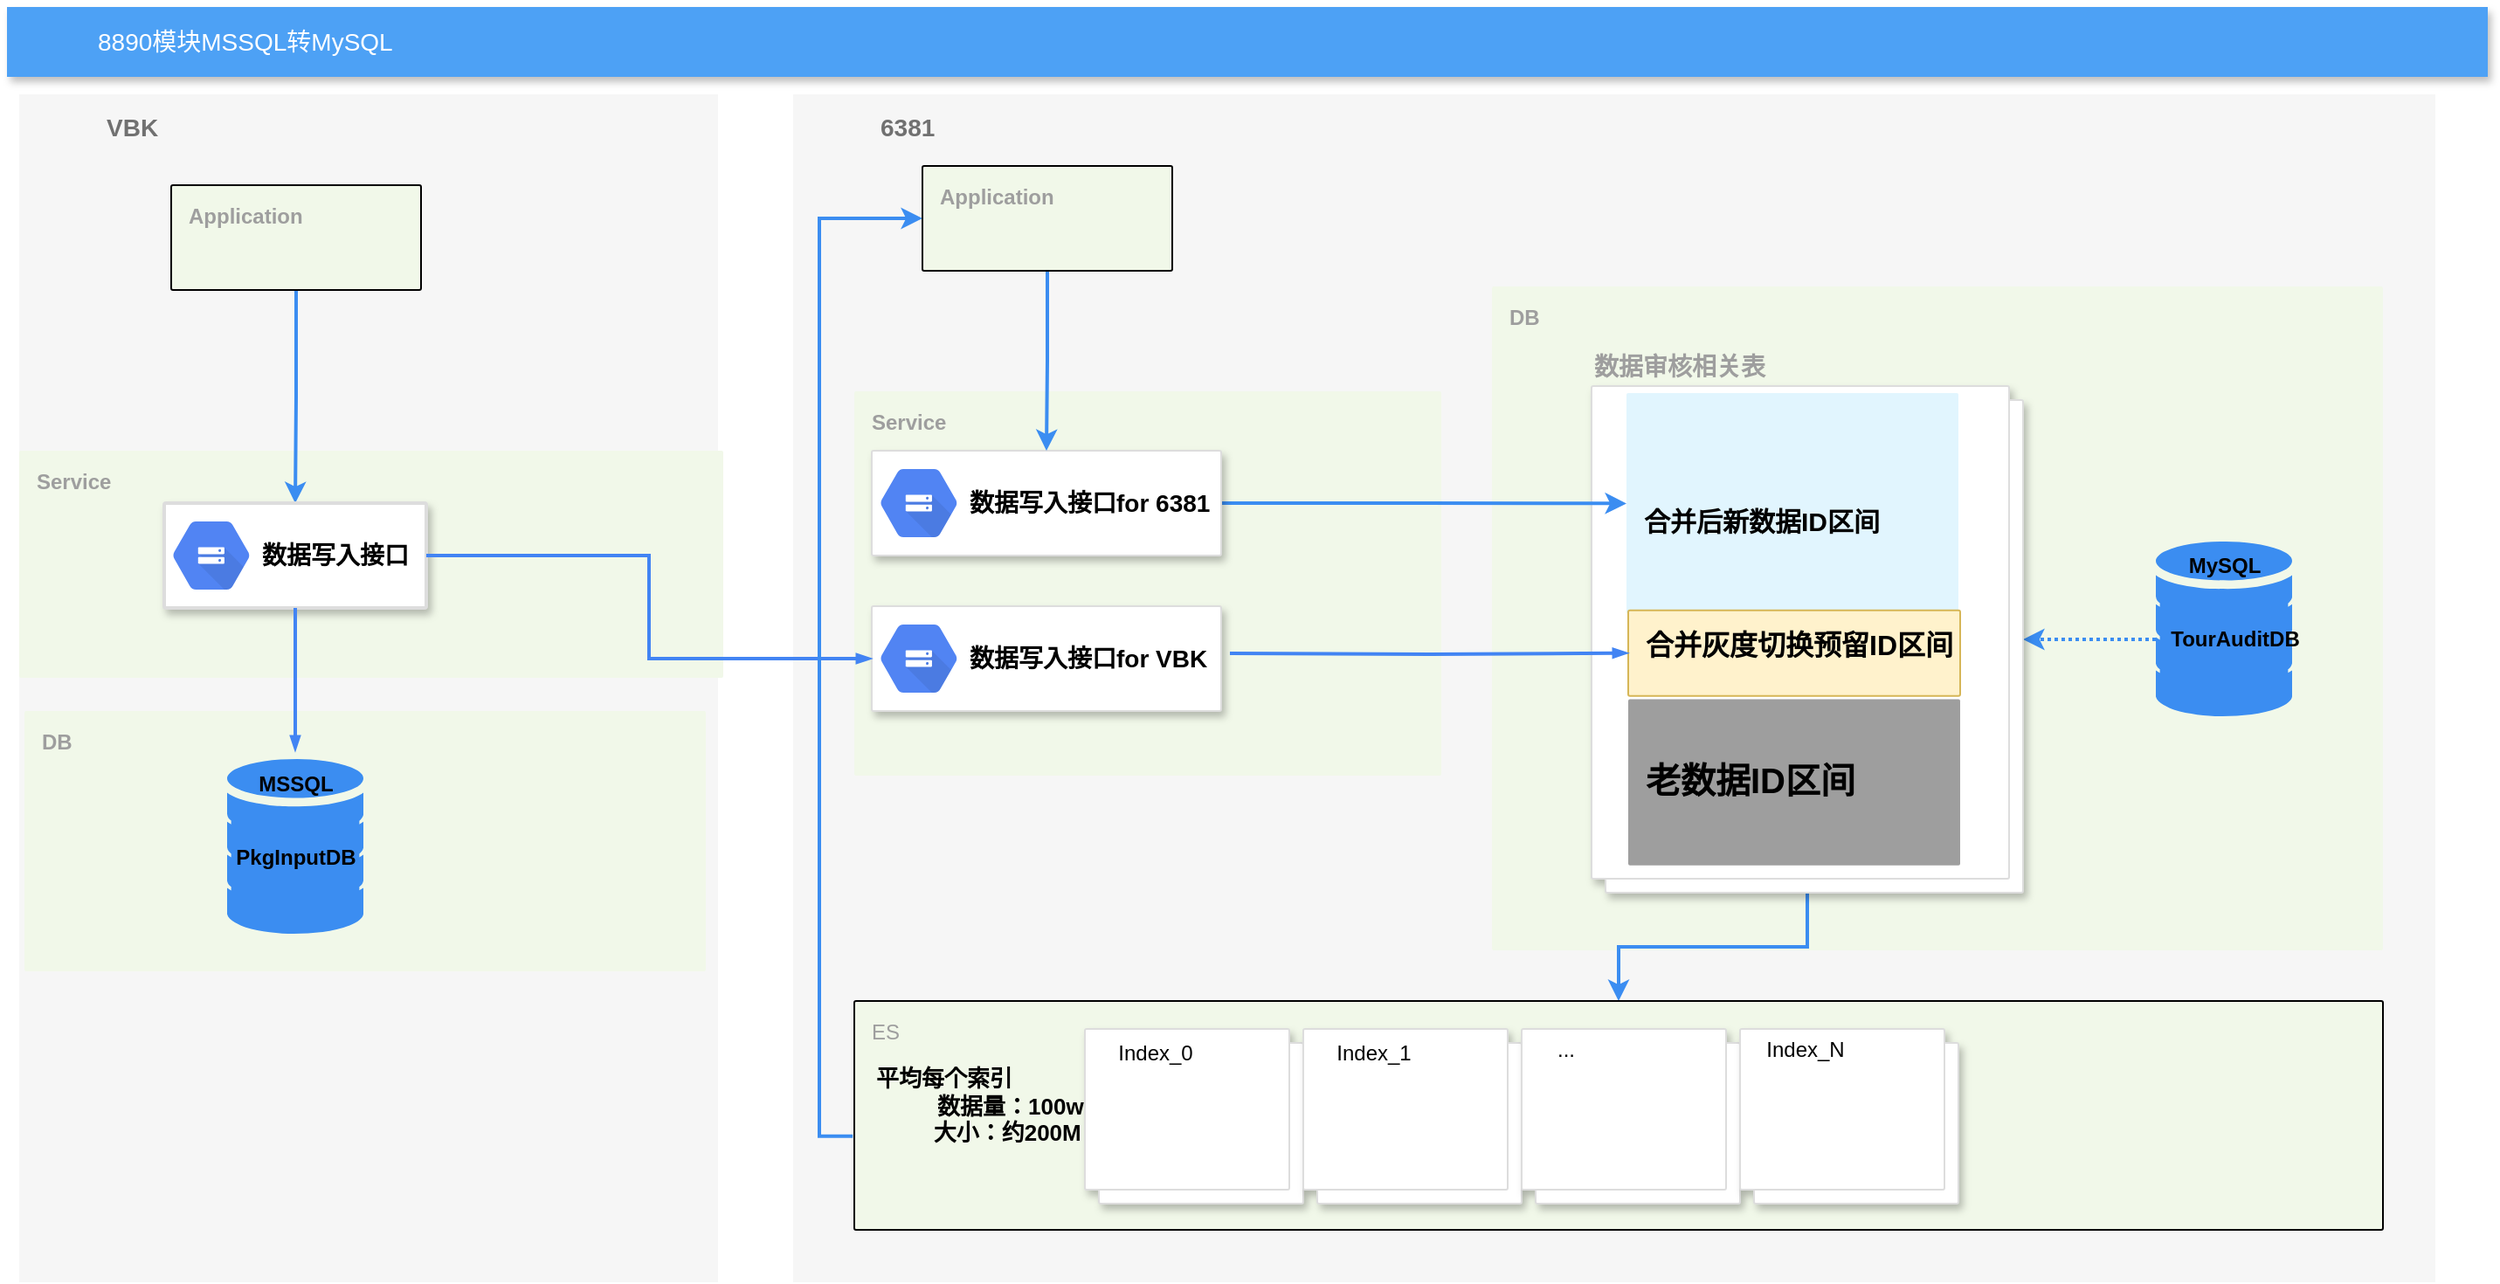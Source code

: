 <mxfile version="10.8.0" type="github"><diagram id="f106602c-feb2-e66a-4537-3a34d633f6aa" name="Page-1"><mxGraphModel dx="1649" dy="979" grid="1" gridSize="10" guides="1" tooltips="1" connect="1" arrows="1" fold="1" page="1" pageScale="1" pageWidth="1169" pageHeight="827" background="#ffffff" math="0" shadow="0"><root><mxCell id="0"/><mxCell id="1" parent="0"/><mxCell id="BsMbZYrYze9nd-9AnuXh-729" value="&lt;b&gt;VBK&amp;nbsp;&lt;/b&gt;" style="fillColor=#F6F6F6;strokeColor=none;shadow=0;gradientColor=none;fontSize=14;align=left;spacing=10;fontColor=#717171;9E9E9E;verticalAlign=top;spacingTop=-4;fontStyle=0;spacingLeft=40;html=1;" parent="1" vertex="1"><mxGeometry x="157" y="120" width="400" height="680" as="geometry"/></mxCell><mxCell id="BsMbZYrYze9nd-9AnuXh-773" value="&lt;b&gt;Service&lt;/b&gt;" style="points=[[0,0,0],[0.25,0,0],[0.5,0,0],[0.75,0,0],[1,0,0],[1,0.25,0],[1,0.5,0],[1,0.75,0],[1,1,0],[0.75,1,0],[0.5,1,0],[0.25,1,0],[0,1,0],[0,0.75,0],[0,0.5,0],[0,0.25,0]];rounded=1;absoluteArcSize=1;arcSize=2;html=1;strokeColor=none;gradientColor=none;shadow=0;dashed=0;fontSize=12;fontColor=#9E9E9E;align=left;verticalAlign=top;spacing=10;spacingTop=-4;fillColor=#F1F8E9;" parent="1" vertex="1"><mxGeometry x="157" y="324" width="403" height="130" as="geometry"/></mxCell><mxCell id="BsMbZYrYze9nd-9AnuXh-772" value="&lt;b&gt;DB&lt;/b&gt;" style="points=[[0,0,0],[0.25,0,0],[0.5,0,0],[0.75,0,0],[1,0,0],[1,0.25,0],[1,0.5,0],[1,0.75,0],[1,1,0],[0.75,1,0],[0.5,1,0],[0.25,1,0],[0,1,0],[0,0.75,0],[0,0.5,0],[0,0.25,0]];rounded=1;absoluteArcSize=1;arcSize=2;html=1;strokeColor=none;gradientColor=none;shadow=0;dashed=0;fontSize=12;fontColor=#9E9E9E;align=left;verticalAlign=top;spacing=10;spacingTop=-4;fillColor=#F1F8E9;" parent="1" vertex="1"><mxGeometry x="160" y="473" width="390" height="149" as="geometry"/></mxCell><mxCell id="14" value="&lt;b&gt;6381&amp;nbsp;&lt;/b&gt;" style="fillColor=#F6F6F6;strokeColor=none;shadow=0;gradientColor=none;fontSize=14;align=left;spacing=10;fontColor=#717171;9E9E9E;verticalAlign=top;spacingTop=-4;fontStyle=0;spacingLeft=40;html=1;" parent="1" vertex="1"><mxGeometry x="600" y="120" width="940" height="680" as="geometry"/></mxCell><mxCell id="BsMbZYrYze9nd-9AnuXh-765" value="&lt;b&gt;Service&lt;/b&gt;" style="points=[[0,0,0],[0.25,0,0],[0.5,0,0],[0.75,0,0],[1,0,0],[1,0.25,0],[1,0.5,0],[1,0.75,0],[1,1,0],[0.75,1,0],[0.5,1,0],[0.25,1,0],[0,1,0],[0,0.75,0],[0,0.5,0],[0,0.25,0]];rounded=1;absoluteArcSize=1;arcSize=2;html=1;strokeColor=none;gradientColor=none;shadow=0;dashed=0;fontSize=12;fontColor=#9E9E9E;align=left;verticalAlign=top;spacing=10;spacingTop=-4;fillColor=#F1F8E9;" parent="1" vertex="1"><mxGeometry x="635" y="290" width="336" height="220" as="geometry"/></mxCell><mxCell id="BsMbZYrYze9nd-9AnuXh-774" style="edgeStyle=orthogonalEdgeStyle;rounded=0;orthogonalLoop=1;jettySize=auto;html=1;strokeColor=#3B8DF1;strokeWidth=2;fontColor=#000000;" parent="1" source="BsMbZYrYze9nd-9AnuXh-751" target="BsMbZYrYze9nd-9AnuXh-749" edge="1"><mxGeometry relative="1" as="geometry"/></mxCell><mxCell id="BsMbZYrYze9nd-9AnuXh-751" value="&lt;b&gt;Application&lt;/b&gt;" style="points=[[0,0,0],[0.25,0,0],[0.5,0,0],[0.75,0,0],[1,0,0],[1,0.25,0],[1,0.5,0],[1,0.75,0],[1,1,0],[0.75,1,0],[0.5,1,0],[0.25,1,0],[0,1,0],[0,0.75,0],[0,0.5,0],[0,0.25,0]];rounded=1;absoluteArcSize=1;arcSize=2;html=1;strokeColor=#000000;gradientColor=none;shadow=0;dashed=0;fontSize=12;fontColor=#9E9E9E;align=left;verticalAlign=top;spacing=10;spacingTop=-4;fillColor=#F1F8E9;" parent="1" vertex="1"><mxGeometry x="244" y="172" width="143" height="60" as="geometry"/></mxCell><mxCell id="BsMbZYrYze9nd-9AnuXh-736" value="&lt;b&gt;DB&lt;/b&gt;" style="points=[[0,0,0],[0.25,0,0],[0.5,0,0],[0.75,0,0],[1,0,0],[1,0.25,0],[1,0.5,0],[1,0.75,0],[1,1,0],[0.75,1,0],[0.5,1,0],[0.25,1,0],[0,1,0],[0,0.75,0],[0,0.5,0],[0,0.25,0]];rounded=1;absoluteArcSize=1;arcSize=2;html=1;strokeColor=none;gradientColor=none;shadow=0;dashed=0;fontSize=12;fontColor=#9E9E9E;align=left;verticalAlign=top;spacing=10;spacingTop=-4;fillColor=#F1F8E9;" parent="1" vertex="1"><mxGeometry x="1000" y="230" width="510" height="380" as="geometry"/></mxCell><mxCell id="2" value="8890模块MSSQL转MySQL" style="fillColor=#4DA1F5;strokeColor=none;shadow=1;gradientColor=none;fontSize=14;align=left;spacingLeft=50;fontColor=#ffffff;html=1;" parent="1" vertex="1"><mxGeometry x="150" y="70" width="1420" height="40" as="geometry"/></mxCell><mxCell id="727" style="edgeStyle=orthogonalEdgeStyle;rounded=0;html=1;labelBackgroundColor=none;startFill=1;startSize=4;endArrow=blockThin;endFill=1;endSize=4;jettySize=auto;orthogonalLoop=1;strokeColor=#4284F3;strokeWidth=2;fontSize=12;fontColor=#000000;align=center;dashed=0;" parent="1" edge="1"><mxGeometry relative="1" as="geometry"><mxPoint x="794.5" y="290" as="sourcePoint"/></mxGeometry></mxCell><mxCell id="726" style="edgeStyle=orthogonalEdgeStyle;rounded=0;html=1;labelBackgroundColor=none;startFill=1;startSize=4;endArrow=blockThin;endFill=1;endSize=4;jettySize=auto;orthogonalLoop=1;strokeColor=#4284F3;strokeWidth=2;fontSize=12;fontColor=#000000;align=center;dashed=0;" parent="1" edge="1"><mxGeometry relative="1" as="geometry"><mxPoint x="794.5" y="200" as="sourcePoint"/></mxGeometry></mxCell><mxCell id="729" style="edgeStyle=orthogonalEdgeStyle;rounded=0;html=1;labelBackgroundColor=none;startFill=1;startSize=4;endArrow=blockThin;endFill=1;endSize=4;jettySize=auto;orthogonalLoop=1;strokeColor=#4284F3;strokeWidth=2;fontSize=12;fontColor=#000000;align=center;dashed=0;" parent="1" edge="1"><mxGeometry relative="1" as="geometry"><Array as="points"><mxPoint x="824.5" y="200"/><mxPoint x="824.5" y="384"/></Array><mxPoint x="794.5" y="200" as="sourcePoint"/></mxGeometry></mxCell><mxCell id="710" value="" style="strokeColor=#dddddd;fillColor=#ffffff;shadow=1;strokeWidth=1;rounded=1;absoluteArcSize=1;arcSize=2;fontSize=10;fontColor=#9E9E9E;align=center;html=1;" parent="1" vertex="1"><mxGeometry x="645" y="413" width="200" height="60" as="geometry"/></mxCell><mxCell id="711" value="&lt;font color=&quot;#000000&quot; size=&quot;1&quot;&gt;&lt;b style=&quot;font-size: 14px&quot;&gt;数据写入接口for VBK&lt;/b&gt;&lt;/font&gt;" style="dashed=0;connectable=0;html=1;fillColor=#5184F3;strokeColor=none;shape=mxgraph.gcp2.cloud_storage;part=1;labelPosition=right;verticalLabelPosition=middle;align=left;verticalAlign=middle;spacingLeft=5;fontColor=#999999;fontSize=12;" parent="710" vertex="1"><mxGeometry y="0.5" width="44" height="39" relative="1" as="geometry"><mxPoint x="5" y="-19.5" as="offset"/></mxGeometry></mxCell><mxCell id="BsMbZYrYze9nd-9AnuXh-731" value="&lt;b&gt;MSSQL&lt;/b&gt;" style="html=1;aspect=fixed;strokeColor=none;shadow=0;align=center;verticalAlign=top;fillColor=#3B8DF1;shape=mxgraph.gcp2.database_2" parent="1" vertex="1"><mxGeometry x="276" y="500.5" width="78" height="100" as="geometry"/></mxCell><mxCell id="BsMbZYrYze9nd-9AnuXh-732" value="&lt;b&gt;PkgInputDB&lt;/b&gt;" style="text;html=1;resizable=0;autosize=1;align=center;verticalAlign=middle;points=[];fillColor=none;strokeColor=none;rounded=0;" parent="1" vertex="1"><mxGeometry x="274.5" y="546.5" width="80" height="20" as="geometry"/></mxCell><mxCell id="BsMbZYrYze9nd-9AnuXh-733" value="&lt;b&gt;MySQL&lt;/b&gt;" style="html=1;aspect=fixed;strokeColor=none;shadow=0;align=center;verticalAlign=top;fillColor=#3B8DF1;shape=mxgraph.gcp2.database_2" parent="1" vertex="1"><mxGeometry x="1380" y="376" width="78" height="100" as="geometry"/></mxCell><mxCell id="BsMbZYrYze9nd-9AnuXh-771" value="" style="edgeStyle=orthogonalEdgeStyle;rounded=0;orthogonalLoop=1;jettySize=auto;html=1;strokeColor=#3B8DF1;strokeWidth=2;fontColor=#000000;dashed=1;dashPattern=1 1;" parent="1" source="BsMbZYrYze9nd-9AnuXh-734" target="BsMbZYrYze9nd-9AnuXh-744" edge="1"><mxGeometry relative="1" as="geometry"/></mxCell><mxCell id="BsMbZYrYze9nd-9AnuXh-734" value="&lt;b&gt;TourAuditDB&lt;/b&gt;" style="text;html=1;resizable=0;autosize=1;align=center;verticalAlign=middle;points=[];fillColor=none;strokeColor=none;rounded=0;" parent="1" vertex="1"><mxGeometry x="1380" y="422" width="90" height="20" as="geometry"/></mxCell><mxCell id="BsMbZYrYze9nd-9AnuXh-789" style="edgeStyle=orthogonalEdgeStyle;rounded=0;orthogonalLoop=1;jettySize=auto;html=1;strokeColor=#3B8DF1;strokeWidth=2;fontSize=14;fontColor=#9E9E9E;exitX=0.5;exitY=1;exitDx=0;exitDy=0;" parent="1" source="BsMbZYrYze9nd-9AnuXh-744" target="BsMbZYrYze9nd-9AnuXh-739" edge="1"><mxGeometry relative="1" as="geometry"/></mxCell><mxCell id="BsMbZYrYze9nd-9AnuXh-739" value="ES" style="points=[[0,0,0],[0.25,0,0],[0.5,0,0],[0.75,0,0],[1,0,0],[1,0.25,0],[1,0.5,0],[1,0.75,0],[1,1,0],[0.75,1,0],[0.5,1,0],[0.25,1,0],[0,1,0],[0,0.75,0],[0,0.5,0],[0,0.25,0]];rounded=1;absoluteArcSize=1;arcSize=2;html=1;strokeColor=#000000;gradientColor=none;shadow=0;dashed=0;fontSize=12;fontColor=#9E9E9E;align=left;verticalAlign=top;spacing=10;spacingTop=-4;fillColor=#F1F8E9;" parent="1" vertex="1"><mxGeometry x="635" y="639" width="875" height="131" as="geometry"/></mxCell><mxCell id="BsMbZYrYze9nd-9AnuXh-744" value="" style="shape=mxgraph.gcp2.doubleRect;strokeColor=#dddddd;fillColor=#ffffff;shadow=1;strokeWidth=1;" parent="1" vertex="1"><mxGeometry x="1057" y="287" width="247" height="290" as="geometry"/></mxCell><mxCell id="BsMbZYrYze9nd-9AnuXh-757" value="&lt;b style=&quot;font-size: 15px&quot;&gt;&lt;br&gt;&lt;br&gt;&lt;br&gt;合并后新数据ID区间&lt;/b&gt;" style="points=[[0,0,0],[0.25,0,0],[0.5,0,0],[0.75,0,0],[1,0,0],[1,0.25,0],[1,0.5,0],[1,0.75,0],[1,1,0],[0.75,1,0],[0.5,1,0],[0.25,1,0],[0,1,0],[0,0.75,0],[0,0.5,0],[0,0.25,0]];rounded=1;absoluteArcSize=1;arcSize=2;html=1;strokeColor=none;gradientColor=none;shadow=0;dashed=0;fontSize=12;fontColor=#000000;align=left;verticalAlign=top;spacing=10;spacingTop=-4;fillColor=#E1F5FE;" parent="BsMbZYrYze9nd-9AnuXh-744" vertex="1"><mxGeometry x="20" y="4" width="190" height="126.385" as="geometry"/></mxCell><mxCell id="BsMbZYrYze9nd-9AnuXh-758" value="&lt;font color=&quot;#000000&quot; style=&quot;font-size: 16px&quot;&gt;&lt;b&gt;合并灰度切换预留ID区间&lt;/b&gt;&lt;/font&gt;" style="points=[[0,0,0],[0.25,0,0],[0.5,0,0],[0.75,0,0],[1,0,0],[1,0.25,0],[1,0.5,0],[1,0.75,0],[1,1,0],[0.75,1,0],[0.5,1,0],[0.25,1,0],[0,1,0],[0,0.75,0],[0,0.5,0],[0,0.25,0]];rounded=1;absoluteArcSize=1;arcSize=2;html=1;strokeColor=#d6b656;shadow=0;dashed=0;fontSize=12;align=left;verticalAlign=top;spacing=10;spacingTop=-4;fillColor=#fff2cc;" parent="BsMbZYrYze9nd-9AnuXh-744" vertex="1"><mxGeometry x="21" y="128.345" width="190" height="48.986" as="geometry"/></mxCell><mxCell id="BsMbZYrYze9nd-9AnuXh-762" value="&lt;font color=&quot;#000000&quot; style=&quot;font-size: 20px&quot;&gt;&lt;b&gt;&lt;br&gt;老数据ID区间&lt;/b&gt;&lt;/font&gt;" style="points=[[0,0,0],[0.25,0,0],[0.5,0,0],[0.75,0,0],[1,0,0],[1,0.25,0],[1,0.5,0],[1,0.75,0],[1,1,0],[0.75,1,0],[0.5,1,0],[0.25,1,0],[0,1,0],[0,0.75,0],[0,0.5,0],[0,0.25,0]];rounded=1;absoluteArcSize=1;arcSize=2;html=1;strokeColor=none;gradientColor=none;shadow=0;dashed=0;fontSize=12;fontColor=#9E9E9E;align=left;verticalAlign=top;spacing=10;spacingTop=-4;fillColor=#9E9E9E;" parent="BsMbZYrYze9nd-9AnuXh-744" vertex="1"><mxGeometry x="21" y="179.291" width="190" height="95.034" as="geometry"/></mxCell><mxCell id="BsMbZYrYze9nd-9AnuXh-749" value="" style="strokeColor=#dddddd;fillColor=#ffffff;shadow=1;strokeWidth=2;rounded=1;absoluteArcSize=1;arcSize=2;fontSize=12;fontColor=#9E9E9E;align=center;html=1;" parent="1" vertex="1"><mxGeometry x="240" y="354" width="150" height="60" as="geometry"/></mxCell><mxCell id="BsMbZYrYze9nd-9AnuXh-750" value="&lt;font color=&quot;#000000&quot; style=&quot;font-size: 14px&quot;&gt;&lt;b&gt;数据写入接口&lt;/b&gt;&lt;/font&gt;" style="dashed=0;connectable=0;html=1;fillColor=#5184F3;strokeColor=none;shape=mxgraph.gcp2.cloud_storage;part=1;labelPosition=right;verticalLabelPosition=middle;align=left;verticalAlign=middle;spacingLeft=5;fontColor=#999999;fontSize=12;" parent="BsMbZYrYze9nd-9AnuXh-749" vertex="1"><mxGeometry y="0.5" width="44" height="39" relative="1" as="geometry"><mxPoint x="5" y="-19.5" as="offset"/></mxGeometry></mxCell><mxCell id="BsMbZYrYze9nd-9AnuXh-788" style="edgeStyle=orthogonalEdgeStyle;rounded=0;orthogonalLoop=1;jettySize=auto;html=1;exitX=1;exitY=0.5;exitDx=0;exitDy=0;entryX=0;entryY=0.5;entryDx=0;entryDy=0;entryPerimeter=0;strokeColor=#3B8DF1;strokeWidth=2;fontSize=14;fontColor=#9E9E9E;" parent="1" source="BsMbZYrYze9nd-9AnuXh-759" target="BsMbZYrYze9nd-9AnuXh-757" edge="1"><mxGeometry relative="1" as="geometry"/></mxCell><mxCell id="BsMbZYrYze9nd-9AnuXh-759" value="" style="strokeColor=#dddddd;fillColor=#ffffff;shadow=1;strokeWidth=1;rounded=1;absoluteArcSize=1;arcSize=2;fontSize=10;fontColor=#9E9E9E;align=center;html=1;fontStyle=1" parent="1" vertex="1"><mxGeometry x="645" y="324" width="200" height="60" as="geometry"/></mxCell><mxCell id="BsMbZYrYze9nd-9AnuXh-760" value="&lt;font color=&quot;#000000&quot; size=&quot;1&quot;&gt;&lt;b style=&quot;font-size: 14px&quot;&gt;数据写入接口for 6381&lt;/b&gt;&lt;/font&gt;" style="dashed=0;connectable=0;html=1;fillColor=#5184F3;strokeColor=none;shape=mxgraph.gcp2.cloud_storage;part=1;labelPosition=right;verticalLabelPosition=middle;align=left;verticalAlign=middle;spacingLeft=5;fontColor=#999999;fontSize=12;" parent="BsMbZYrYze9nd-9AnuXh-759" vertex="1"><mxGeometry y="0.5" width="44" height="39" relative="1" as="geometry"><mxPoint x="5" y="-19.5" as="offset"/></mxGeometry></mxCell><mxCell id="BsMbZYrYze9nd-9AnuXh-761" value="" style="edgeStyle=orthogonalEdgeStyle;fontSize=12;html=1;endArrow=blockThin;endFill=1;rounded=0;strokeWidth=2;endSize=4;startSize=4;dashed=0;strokeColor=#4284F3;entryX=0;entryY=0.5;entryDx=0;entryDy=0;exitX=1;exitY=0.5;exitDx=0;exitDy=0;" parent="1" source="BsMbZYrYze9nd-9AnuXh-749" target="710" edge="1"><mxGeometry width="100" relative="1" as="geometry"><mxPoint x="380" y="260" as="sourcePoint"/><mxPoint x="480" y="260" as="targetPoint"/></mxGeometry></mxCell><mxCell id="BsMbZYrYze9nd-9AnuXh-766" style="edgeStyle=orthogonalEdgeStyle;rounded=0;orthogonalLoop=1;jettySize=auto;html=1;strokeColor=#3B8DF1;strokeWidth=2;fontColor=#000000;" parent="1" source="BsMbZYrYze9nd-9AnuXh-763" target="BsMbZYrYze9nd-9AnuXh-759" edge="1"><mxGeometry relative="1" as="geometry"/></mxCell><mxCell id="BsMbZYrYze9nd-9AnuXh-790" style="edgeStyle=orthogonalEdgeStyle;rounded=0;orthogonalLoop=1;jettySize=auto;html=1;strokeColor=#3B8DF1;strokeWidth=2;fontSize=14;fontColor=#9E9E9E;exitX=-0.001;exitY=0.591;exitDx=0;exitDy=0;exitPerimeter=0;" parent="1" source="BsMbZYrYze9nd-9AnuXh-739" target="BsMbZYrYze9nd-9AnuXh-763" edge="1"><mxGeometry relative="1" as="geometry"><Array as="points"><mxPoint x="615" y="716"/><mxPoint x="615" y="191"/></Array></mxGeometry></mxCell><mxCell id="BsMbZYrYze9nd-9AnuXh-763" value="&lt;b&gt;Application&lt;/b&gt;" style="points=[[0,0,0],[0.25,0,0],[0.5,0,0],[0.75,0,0],[1,0,0],[1,0.25,0],[1,0.5,0],[1,0.75,0],[1,1,0],[0.75,1,0],[0.5,1,0],[0.25,1,0],[0,1,0],[0,0.75,0],[0,0.5,0],[0,0.25,0]];rounded=1;absoluteArcSize=1;arcSize=2;html=1;strokeColor=#000000;gradientColor=none;shadow=0;dashed=0;fontSize=12;fontColor=#9E9E9E;align=left;verticalAlign=top;spacing=10;spacingTop=-4;fillColor=#F1F8E9;" parent="1" vertex="1"><mxGeometry x="674" y="161" width="143" height="60" as="geometry"/></mxCell><mxCell id="BsMbZYrYze9nd-9AnuXh-769" value="" style="edgeStyle=orthogonalEdgeStyle;fontSize=12;html=1;endArrow=blockThin;endFill=1;rounded=0;strokeWidth=2;endSize=4;startSize=4;dashed=0;strokeColor=#4284F3;entryX=0;entryY=0.5;entryDx=0;entryDy=0;entryPerimeter=0;" parent="1" target="BsMbZYrYze9nd-9AnuXh-758" edge="1"><mxGeometry width="100" relative="1" as="geometry"><mxPoint x="850" y="440" as="sourcePoint"/><mxPoint x="950" y="440" as="targetPoint"/></mxGeometry></mxCell><mxCell id="BsMbZYrYze9nd-9AnuXh-775" value="" style="edgeStyle=orthogonalEdgeStyle;fontSize=12;html=1;endArrow=blockThin;endFill=1;rounded=0;strokeWidth=2;endSize=4;startSize=4;dashed=0;strokeColor=#4284F3;entryX=0.5;entryY=-0.045;entryDx=0;entryDy=0;entryPerimeter=0;exitX=0.5;exitY=1;exitDx=0;exitDy=0;" parent="1" source="BsMbZYrYze9nd-9AnuXh-749" target="BsMbZYrYze9nd-9AnuXh-731" edge="1"><mxGeometry width="100" relative="1" as="geometry"><mxPoint x="250" y="470" as="sourcePoint"/><mxPoint x="350" y="470" as="targetPoint"/></mxGeometry></mxCell><mxCell id="BsMbZYrYze9nd-9AnuXh-776" value="" style="shape=mxgraph.gcp2.doubleRect;strokeColor=#dddddd;fillColor=#ffffff;shadow=1;strokeWidth=1;" parent="1" vertex="1"><mxGeometry x="767" y="655" width="125" height="100" as="geometry"/></mxCell><mxCell id="BsMbZYrYze9nd-9AnuXh-777" value="Index_0" style="text;html=1;resizable=0;autosize=1;align=center;verticalAlign=middle;points=[];fillColor=none;strokeColor=none;rounded=0;" parent="BsMbZYrYze9nd-9AnuXh-776" vertex="1"><mxGeometry x="9.789" y="3.545" width="60" height="20" as="geometry"/></mxCell><mxCell id="BsMbZYrYze9nd-9AnuXh-746" value="数据审核相关表" style="text;html=1;resizable=0;autosize=1;align=center;verticalAlign=middle;points=[];fillColor=none;strokeColor=none;rounded=0;fontStyle=1;fontSize=14;fontColor=#9E9E9E;" parent="1" vertex="1"><mxGeometry x="1057" y="265.861" width="100" height="20" as="geometry"/></mxCell><mxCell id="BsMbZYrYze9nd-9AnuXh-781" value="" style="shape=mxgraph.gcp2.doubleRect;strokeColor=#dddddd;fillColor=#ffffff;shadow=1;strokeWidth=1;" parent="1" vertex="1"><mxGeometry x="892" y="655" width="125" height="100" as="geometry"/></mxCell><mxCell id="BsMbZYrYze9nd-9AnuXh-782" value="Index_1" style="text;html=1;resizable=0;autosize=1;align=center;verticalAlign=middle;points=[];fillColor=none;strokeColor=none;rounded=0;" parent="BsMbZYrYze9nd-9AnuXh-781" vertex="1"><mxGeometry x="9.789" y="3.545" width="60" height="20" as="geometry"/></mxCell><mxCell id="BsMbZYrYze9nd-9AnuXh-783" value="" style="shape=mxgraph.gcp2.doubleRect;strokeColor=#dddddd;fillColor=#ffffff;shadow=1;strokeWidth=1;" parent="1" vertex="1"><mxGeometry x="1017" y="655" width="125" height="100" as="geometry"/></mxCell><mxCell id="BsMbZYrYze9nd-9AnuXh-784" value="...&lt;br&gt;&lt;br&gt;" style="text;html=1;resizable=0;autosize=1;align=center;verticalAlign=middle;points=[];fillColor=none;strokeColor=none;rounded=0;" parent="BsMbZYrYze9nd-9AnuXh-783" vertex="1"><mxGeometry x="9.789" y="3.545" width="30" height="30" as="geometry"/></mxCell><mxCell id="BsMbZYrYze9nd-9AnuXh-785" value="" style="shape=mxgraph.gcp2.doubleRect;strokeColor=#dddddd;fillColor=#ffffff;shadow=1;strokeWidth=1;" parent="1" vertex="1"><mxGeometry x="1142" y="655" width="125" height="100" as="geometry"/></mxCell><mxCell id="BsMbZYrYze9nd-9AnuXh-786" value="Index_N&lt;br&gt;" style="text;html=1;resizable=0;autosize=1;align=center;verticalAlign=middle;points=[];fillColor=none;strokeColor=none;rounded=0;" parent="BsMbZYrYze9nd-9AnuXh-785" vertex="1"><mxGeometry x="6.579" y="1.96" width="60" height="20" as="geometry"/></mxCell><mxCell id="itd2TvhanlyjM3FTaWQL-730" value="&lt;b style=&quot;font-size: 13px&quot;&gt;平均每个索引&lt;br&gt;&amp;nbsp; &amp;nbsp; &amp;nbsp; &amp;nbsp; &amp;nbsp; &amp;nbsp; &amp;nbsp; &amp;nbsp; &amp;nbsp; &amp;nbsp; &amp;nbsp;数据量：100w&lt;br&gt;&amp;nbsp; &amp;nbsp; &amp;nbsp; &amp;nbsp; &amp;nbsp; &amp;nbsp; &amp;nbsp; &amp;nbsp; &amp;nbsp; &amp;nbsp; 大小：约200M&lt;/b&gt;" style="text;html=1;resizable=0;autosize=1;align=center;verticalAlign=middle;points=[];fillColor=none;strokeColor=none;rounded=0;fontSize=12;" vertex="1" parent="1"><mxGeometry x="596" y="673.5" width="180" height="50" as="geometry"/></mxCell></root></mxGraphModel></diagram></mxfile>